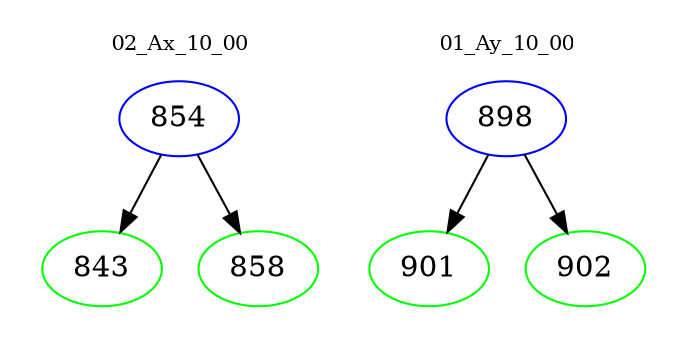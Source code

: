 digraph{
subgraph cluster_0 {
color = white
label = "02_Ax_10_00";
fontsize=10;
T0_854 [label="854", color="blue"]
T0_854 -> T0_843 [color="black"]
T0_843 [label="843", color="green"]
T0_854 -> T0_858 [color="black"]
T0_858 [label="858", color="green"]
}
subgraph cluster_1 {
color = white
label = "01_Ay_10_00";
fontsize=10;
T1_898 [label="898", color="blue"]
T1_898 -> T1_901 [color="black"]
T1_901 [label="901", color="green"]
T1_898 -> T1_902 [color="black"]
T1_902 [label="902", color="green"]
}
}
